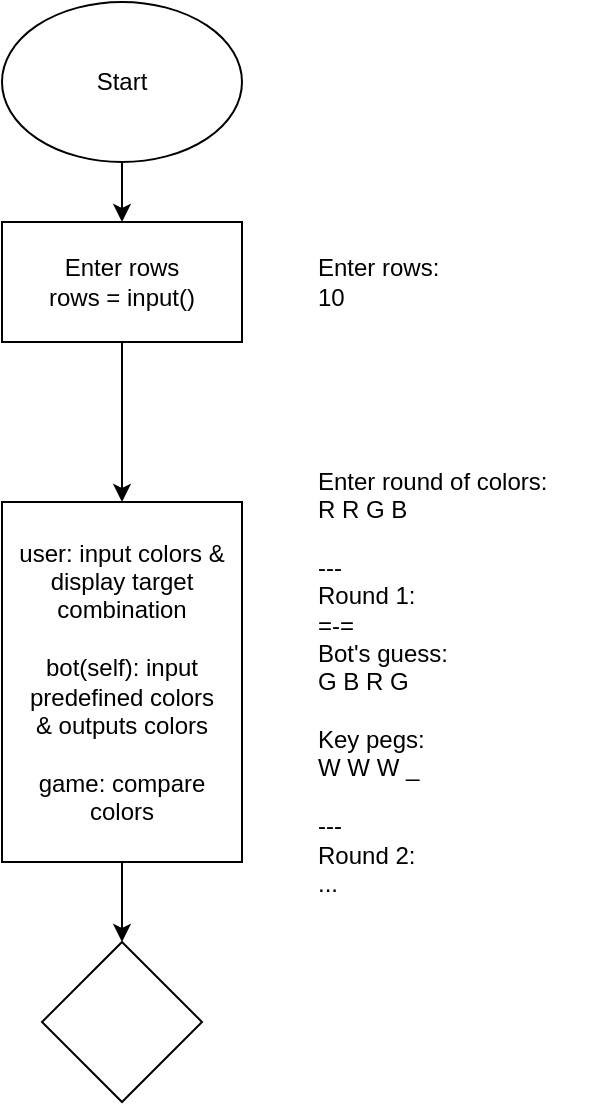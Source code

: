 <mxfile version="20.4.0" type="device"><diagram id="cPYWRG-FMnUNh4mBrhNZ" name="Page-1"><mxGraphModel dx="505" dy="304" grid="1" gridSize="10" guides="1" tooltips="1" connect="1" arrows="1" fold="1" page="1" pageScale="1" pageWidth="827" pageHeight="1169" math="0" shadow="0"><root><mxCell id="0"/><mxCell id="1" parent="0"/><mxCell id="GCbiKhnsgy7DBidhzCDt-3" value="" style="edgeStyle=orthogonalEdgeStyle;rounded=0;orthogonalLoop=1;jettySize=auto;html=1;" edge="1" parent="1" source="GCbiKhnsgy7DBidhzCDt-1" target="GCbiKhnsgy7DBidhzCDt-2"><mxGeometry relative="1" as="geometry"/></mxCell><mxCell id="GCbiKhnsgy7DBidhzCDt-1" value="Start" style="ellipse;whiteSpace=wrap;html=1;" vertex="1" parent="1"><mxGeometry x="354" y="40" width="120" height="80" as="geometry"/></mxCell><mxCell id="GCbiKhnsgy7DBidhzCDt-5" value="" style="edgeStyle=orthogonalEdgeStyle;rounded=0;orthogonalLoop=1;jettySize=auto;html=1;" edge="1" parent="1" source="GCbiKhnsgy7DBidhzCDt-2" target="GCbiKhnsgy7DBidhzCDt-4"><mxGeometry relative="1" as="geometry"/></mxCell><mxCell id="GCbiKhnsgy7DBidhzCDt-2" value="Enter rows&lt;br&gt;rows = input()" style="whiteSpace=wrap;html=1;" vertex="1" parent="1"><mxGeometry x="354" y="150" width="120" height="60" as="geometry"/></mxCell><mxCell id="GCbiKhnsgy7DBidhzCDt-7" value="" style="edgeStyle=orthogonalEdgeStyle;rounded=0;orthogonalLoop=1;jettySize=auto;html=1;" edge="1" parent="1" source="GCbiKhnsgy7DBidhzCDt-4" target="GCbiKhnsgy7DBidhzCDt-6"><mxGeometry relative="1" as="geometry"/></mxCell><mxCell id="GCbiKhnsgy7DBidhzCDt-4" value="user: input colors &amp;amp; display target combination&lt;br&gt;&lt;br&gt;bot(self): input predefined colors &amp;amp;&amp;nbsp;outputs colors&lt;br&gt;&lt;br&gt;game: compare colors" style="whiteSpace=wrap;html=1;" vertex="1" parent="1"><mxGeometry x="354" y="290" width="120" height="180" as="geometry"/></mxCell><mxCell id="GCbiKhnsgy7DBidhzCDt-6" value="" style="rhombus;whiteSpace=wrap;html=1;" vertex="1" parent="1"><mxGeometry x="374" y="510" width="80" height="80" as="geometry"/></mxCell><mxCell id="GCbiKhnsgy7DBidhzCDt-9" value="Enter rows:&lt;br&gt;10" style="text;html=1;align=left;verticalAlign=middle;resizable=0;points=[];autosize=1;strokeColor=none;fillColor=none;" vertex="1" parent="1"><mxGeometry x="510" y="160" width="80" height="40" as="geometry"/></mxCell><mxCell id="GCbiKhnsgy7DBidhzCDt-10" value="Enter round of colors:&lt;br&gt;R R G B&lt;br&gt;&lt;br&gt;---&lt;br&gt;Round 1:&lt;br&gt;=-=&lt;br&gt;Bot's guess:&lt;br&gt;G B R G&lt;br&gt;&lt;br&gt;Key pegs:&lt;br&gt;W W W _&lt;br&gt;&lt;br&gt;---&lt;br&gt;Round 2:&lt;br&gt;...&lt;br&gt;" style="text;html=1;align=left;verticalAlign=middle;resizable=0;points=[];autosize=1;strokeColor=none;fillColor=none;" vertex="1" parent="1"><mxGeometry x="510" y="270" width="140" height="220" as="geometry"/></mxCell></root></mxGraphModel></diagram></mxfile>